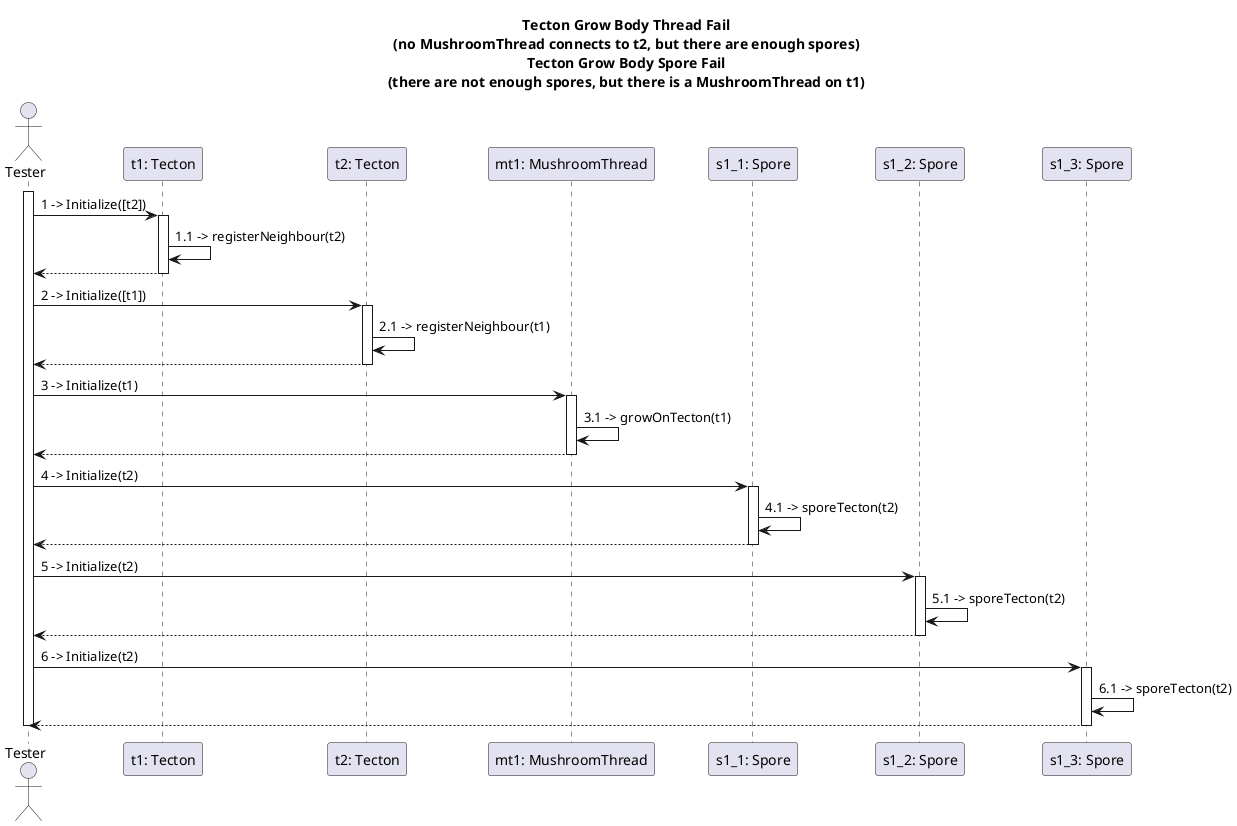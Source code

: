' Test-casek:
' - Tecton Grow Body Thread Fail: t2-n nincs mt1; t2-n van s1_1, s1_2 és s1_3; t2-n nincs mb4

@startuml communicationTecton3_3

title Tecton Grow Body Thread Fail\n(no MushroomThread connects to t2, but there are enough spores)\nTecton Grow Body Spore Fail\n(there are not enough spores, but there is a MushroomThread on t1)

actor "Tester" as ts
participant "t1: Tecton" as t1 
participant "t2: Tecton" as t2

participant "mt1: MushroomThread" as mt1

participant "s1_1: Spore" as s1_1
participant "s1_2: Spore" as s1_2
participant "s1_3: Spore" as s1_3

activate ts

ts -> t1: 1 -> Initialize([t2])
activate t1

	t1 -> t1: 1.1 -> registerNeighbour(t2)

ts <-- t1
deactivate t1

ts -> t2: 2 -> Initialize([t1])
activate t2

t2 -> t2: 2.1 -> registerNeighbour(t1)

ts <-- t2
deactivate t2

ts -> mt1: 3 -> Initialize(t1)
activate mt1
	' tecton beállítás
	' growOnTecton() blackboxolja, hogy a Tecton MushroomThreadjei közé is felveszi magát
	mt1 -> mt1: 3.1 -> growOnTecton(t1)

ts <-- mt1
deactivate mt1


' ------------------------------------------
' s1_1: t1-en
ts -> s1_1: 4 -> Initialize(t2)
activate s1_1

' sporeTecton blackboxolja, hogy a Tectonon hozzáadja magát a MushroomSporeok közé
s1_1 -> s1_1: 4.1 -> sporeTecton(t2)

ts <-- s1_1
deactivate s1_1


' ------------------------------------------
' s1_2: t1-en
ts -> s1_2: 5 -> Initialize(t2)
activate s1_2

' sporeTecton blackboxolja, hogy a Tectonon hozzáadja magát a MushroomSporeok közé
s1_2 -> s1_2: 5.1 -> sporeTecton(t2)

ts <-- s1_2
deactivate s1_2


' ------------------------------------------
' s1_3: t1-en
ts -> s1_3: 6 -> Initialize(t2)
activate s1_3

' sporeTecton blackboxolja, hogy a Tectonon hozzáadja magát a MushroomSporeok közé
s1_3 -> s1_3: 6.1 -> sporeTecton(t2)

ts <-- s1_3
deactivate s1_3

deactivate ts

@enduml